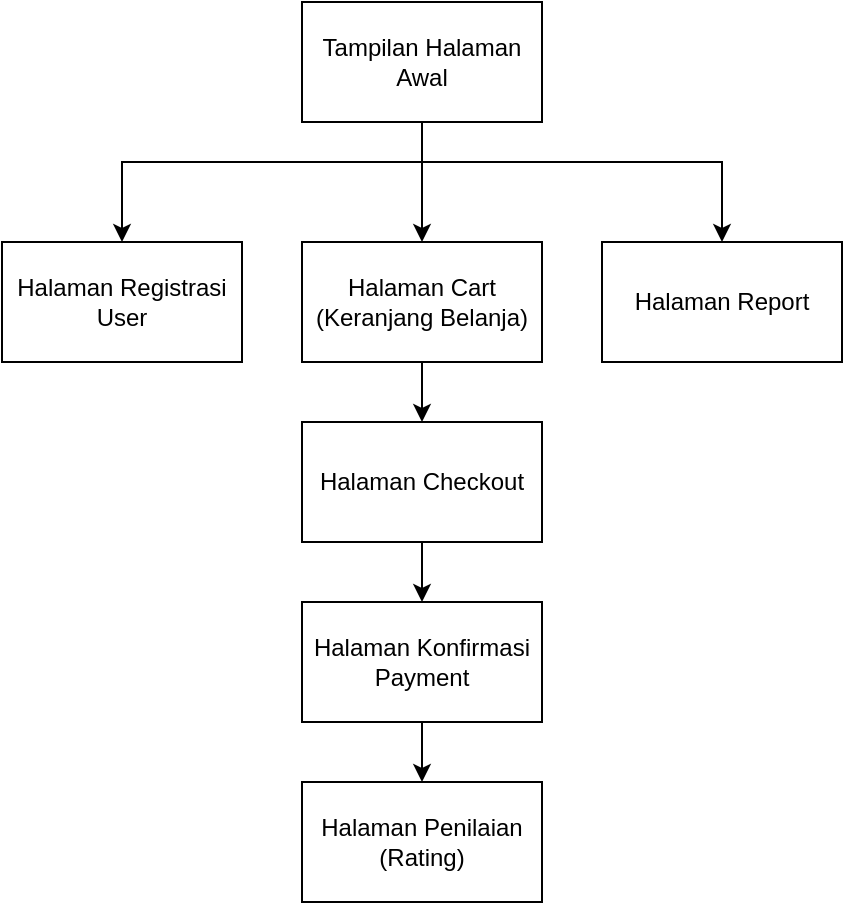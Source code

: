 <mxfile version="17.4.2" type="device"><diagram id="5UdF0l84MPPEFIKnvTDe" name="Page-1"><mxGraphModel dx="981" dy="603" grid="1" gridSize="10" guides="1" tooltips="1" connect="1" arrows="1" fold="1" page="1" pageScale="1" pageWidth="1100" pageHeight="850" math="0" shadow="0"><root><mxCell id="0"/><mxCell id="1" parent="0"/><mxCell id="sh-ztQaHD3hlzbWE5yKk-3" style="edgeStyle=orthogonalEdgeStyle;rounded=0;orthogonalLoop=1;jettySize=auto;html=1;entryX=0.5;entryY=0;entryDx=0;entryDy=0;" edge="1" parent="1" source="sh-ztQaHD3hlzbWE5yKk-1" target="sh-ztQaHD3hlzbWE5yKk-2"><mxGeometry relative="1" as="geometry"><Array as="points"><mxPoint x="550" y="240"/><mxPoint x="400" y="240"/></Array></mxGeometry></mxCell><mxCell id="sh-ztQaHD3hlzbWE5yKk-8" style="edgeStyle=orthogonalEdgeStyle;rounded=0;orthogonalLoop=1;jettySize=auto;html=1;entryX=0.5;entryY=0;entryDx=0;entryDy=0;" edge="1" parent="1" source="sh-ztQaHD3hlzbWE5yKk-1" target="sh-ztQaHD3hlzbWE5yKk-4"><mxGeometry relative="1" as="geometry"/></mxCell><mxCell id="sh-ztQaHD3hlzbWE5yKk-9" style="edgeStyle=orthogonalEdgeStyle;rounded=0;orthogonalLoop=1;jettySize=auto;html=1;entryX=0.5;entryY=0;entryDx=0;entryDy=0;" edge="1" parent="1" source="sh-ztQaHD3hlzbWE5yKk-1" target="sh-ztQaHD3hlzbWE5yKk-7"><mxGeometry relative="1" as="geometry"><Array as="points"><mxPoint x="550" y="240"/><mxPoint x="700" y="240"/></Array></mxGeometry></mxCell><mxCell id="sh-ztQaHD3hlzbWE5yKk-1" value="Tampilan Halaman Awal" style="rounded=0;whiteSpace=wrap;html=1;" vertex="1" parent="1"><mxGeometry x="490" y="160" width="120" height="60" as="geometry"/></mxCell><mxCell id="sh-ztQaHD3hlzbWE5yKk-2" value="Halaman Registrasi User" style="rounded=0;whiteSpace=wrap;html=1;" vertex="1" parent="1"><mxGeometry x="340" y="280" width="120" height="60" as="geometry"/></mxCell><mxCell id="sh-ztQaHD3hlzbWE5yKk-11" value="" style="edgeStyle=orthogonalEdgeStyle;rounded=0;orthogonalLoop=1;jettySize=auto;html=1;" edge="1" parent="1" source="sh-ztQaHD3hlzbWE5yKk-4" target="sh-ztQaHD3hlzbWE5yKk-10"><mxGeometry relative="1" as="geometry"/></mxCell><mxCell id="sh-ztQaHD3hlzbWE5yKk-4" value="Halaman Cart (Keranjang Belanja)" style="rounded=0;whiteSpace=wrap;html=1;" vertex="1" parent="1"><mxGeometry x="490" y="280" width="120" height="60" as="geometry"/></mxCell><mxCell id="sh-ztQaHD3hlzbWE5yKk-7" value="Halaman Report" style="rounded=0;whiteSpace=wrap;html=1;" vertex="1" parent="1"><mxGeometry x="640" y="280" width="120" height="60" as="geometry"/></mxCell><mxCell id="sh-ztQaHD3hlzbWE5yKk-13" value="" style="edgeStyle=orthogonalEdgeStyle;rounded=0;orthogonalLoop=1;jettySize=auto;html=1;" edge="1" parent="1" source="sh-ztQaHD3hlzbWE5yKk-10" target="sh-ztQaHD3hlzbWE5yKk-12"><mxGeometry relative="1" as="geometry"/></mxCell><mxCell id="sh-ztQaHD3hlzbWE5yKk-10" value="Halaman Checkout" style="rounded=0;whiteSpace=wrap;html=1;" vertex="1" parent="1"><mxGeometry x="490" y="370" width="120" height="60" as="geometry"/></mxCell><mxCell id="sh-ztQaHD3hlzbWE5yKk-15" value="" style="edgeStyle=orthogonalEdgeStyle;rounded=0;orthogonalLoop=1;jettySize=auto;html=1;" edge="1" parent="1" source="sh-ztQaHD3hlzbWE5yKk-12" target="sh-ztQaHD3hlzbWE5yKk-14"><mxGeometry relative="1" as="geometry"/></mxCell><mxCell id="sh-ztQaHD3hlzbWE5yKk-12" value="Halaman Konfirmasi Payment" style="rounded=0;whiteSpace=wrap;html=1;" vertex="1" parent="1"><mxGeometry x="490" y="460" width="120" height="60" as="geometry"/></mxCell><mxCell id="sh-ztQaHD3hlzbWE5yKk-14" value="Halaman Penilaian (Rating)" style="rounded=0;whiteSpace=wrap;html=1;" vertex="1" parent="1"><mxGeometry x="490" y="550" width="120" height="60" as="geometry"/></mxCell></root></mxGraphModel></diagram></mxfile>